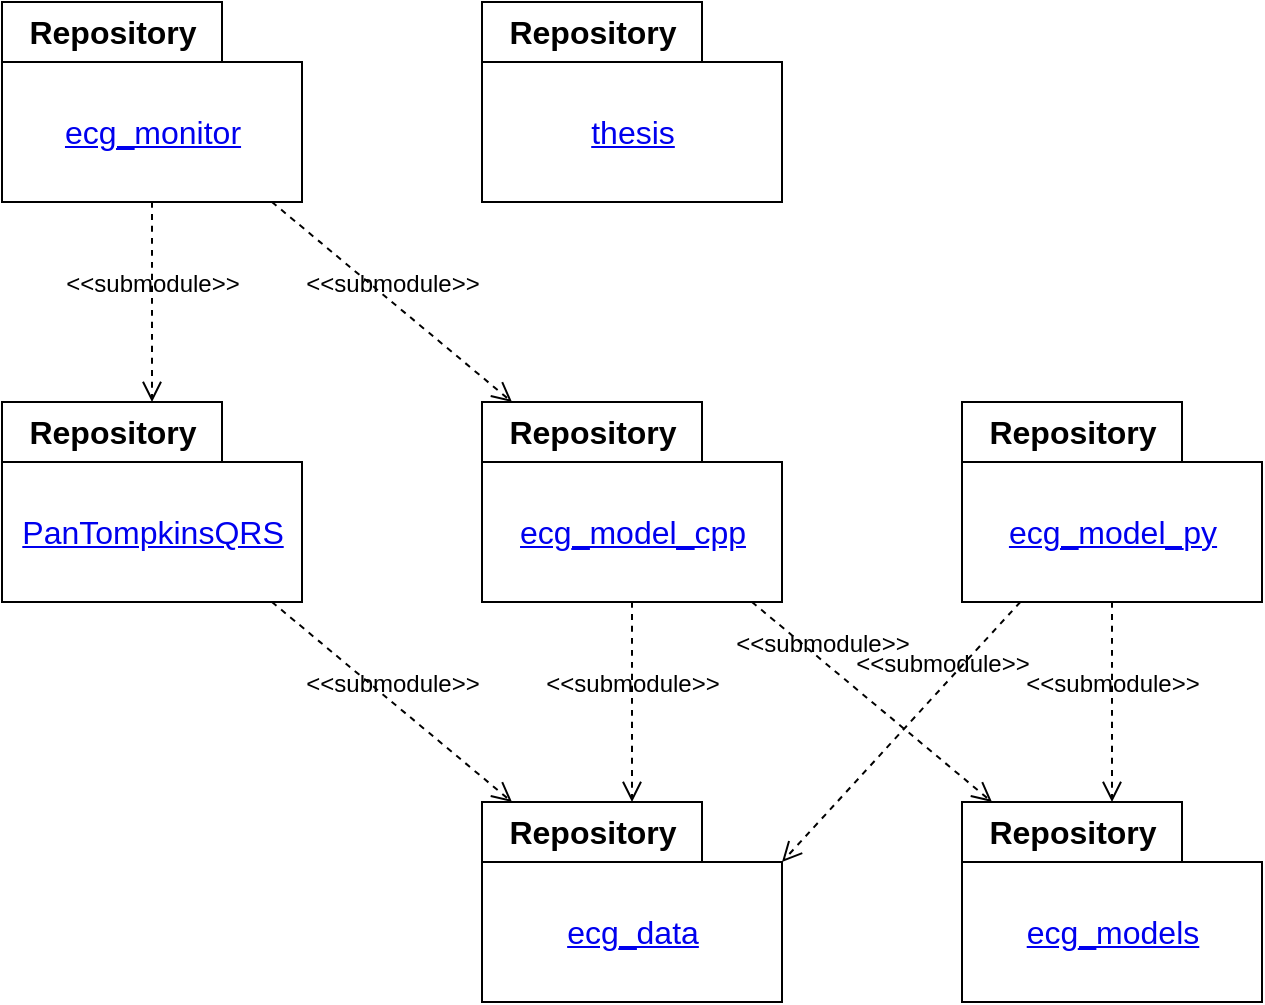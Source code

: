 <mxfile version="20.8.16" type="device"><diagram name="Page-1" id="b5b7bab2-c9e2-2cf4-8b2a-24fd1a2a6d21"><mxGraphModel dx="781" dy="594" grid="1" gridSize="10" guides="1" tooltips="1" connect="1" arrows="1" fold="1" page="1" pageScale="1" pageWidth="827" pageHeight="1169" background="none" math="0" shadow="0"><root><mxCell id="0"/><mxCell id="1" parent="0"/><mxCell id="qo6Ki9K2g0EsqYjg9tbu-9" value="Repository" style="shape=folder;fontStyle=1;tabWidth=110;tabHeight=30;tabPosition=left;html=1;boundedLbl=1;labelInHeader=1;container=1;collapsible=0;fontSize=16;" parent="1" vertex="1"><mxGeometry x="320" y="160" width="150" height="100" as="geometry"/></mxCell><mxCell id="qo6Ki9K2g0EsqYjg9tbu-10" value="&lt;a href=&quot;https://github.com/CCXXXI/thesis&quot;&gt;thesis&lt;/a&gt;" style="html=1;strokeColor=none;resizeWidth=1;resizeHeight=1;fillColor=none;part=1;connectable=0;allowArrows=0;deletable=0;fontSize=16;" parent="qo6Ki9K2g0EsqYjg9tbu-9" vertex="1"><mxGeometry width="150" height="70" relative="1" as="geometry"><mxPoint y="30" as="offset"/></mxGeometry></mxCell><mxCell id="qo6Ki9K2g0EsqYjg9tbu-11" value="Repository" style="shape=folder;fontStyle=1;tabWidth=110;tabHeight=30;tabPosition=left;html=1;boundedLbl=1;labelInHeader=1;container=1;collapsible=0;fontSize=16;" parent="1" vertex="1"><mxGeometry x="320" y="360" width="150" height="100" as="geometry"/></mxCell><mxCell id="qo6Ki9K2g0EsqYjg9tbu-12" value="&lt;a href=&quot;https://github.com/CCXXXI/ecg_model_cpp&quot;&gt;ecg_model_cpp&lt;/a&gt;" style="html=1;strokeColor=none;resizeWidth=1;resizeHeight=1;fillColor=none;part=1;connectable=0;allowArrows=0;deletable=0;fontSize=16;" parent="qo6Ki9K2g0EsqYjg9tbu-11" vertex="1"><mxGeometry width="150" height="70" relative="1" as="geometry"><mxPoint y="30" as="offset"/></mxGeometry></mxCell><mxCell id="qo6Ki9K2g0EsqYjg9tbu-13" value="Repository" style="shape=folder;fontStyle=1;tabWidth=110;tabHeight=30;tabPosition=left;html=1;boundedLbl=1;labelInHeader=1;container=1;collapsible=0;fontSize=16;" parent="1" vertex="1"><mxGeometry x="560" y="360" width="150" height="100" as="geometry"/></mxCell><mxCell id="qo6Ki9K2g0EsqYjg9tbu-14" value="&lt;a href=&quot;https://github.com/CCXXXI/ecg_model_py&quot;&gt;ecg_model_py&lt;/a&gt;" style="html=1;strokeColor=none;resizeWidth=1;resizeHeight=1;fillColor=none;part=1;connectable=0;allowArrows=0;deletable=0;fontSize=16;" parent="qo6Ki9K2g0EsqYjg9tbu-13" vertex="1"><mxGeometry width="150" height="70" relative="1" as="geometry"><mxPoint y="30" as="offset"/></mxGeometry></mxCell><mxCell id="qo6Ki9K2g0EsqYjg9tbu-15" value="Repository" style="shape=folder;fontStyle=1;tabWidth=110;tabHeight=30;tabPosition=left;html=1;boundedLbl=1;labelInHeader=1;container=1;collapsible=0;fontSize=16;" parent="1" vertex="1"><mxGeometry x="560" y="560" width="150" height="100" as="geometry"/></mxCell><mxCell id="qo6Ki9K2g0EsqYjg9tbu-16" value="&lt;a href=&quot;https://github.com/CCXXXI/ecg_models&quot;&gt;ecg_models&lt;/a&gt;" style="html=1;strokeColor=none;resizeWidth=1;resizeHeight=1;fillColor=none;part=1;connectable=0;allowArrows=0;deletable=0;fontSize=16;" parent="qo6Ki9K2g0EsqYjg9tbu-15" vertex="1"><mxGeometry width="150" height="70" relative="1" as="geometry"><mxPoint y="30" as="offset"/></mxGeometry></mxCell><mxCell id="qo6Ki9K2g0EsqYjg9tbu-17" value="Repository" style="shape=folder;fontStyle=1;tabWidth=110;tabHeight=30;tabPosition=left;html=1;boundedLbl=1;labelInHeader=1;container=1;collapsible=0;fontSize=16;" parent="1" vertex="1"><mxGeometry x="80" y="160" width="150" height="100" as="geometry"/></mxCell><mxCell id="qo6Ki9K2g0EsqYjg9tbu-18" value="&lt;a href=&quot;https://github.com/CCXXXI/ecg_monitor&quot;&gt;ecg_monitor&lt;/a&gt;" style="html=1;strokeColor=none;resizeWidth=1;resizeHeight=1;fillColor=none;part=1;connectable=0;allowArrows=0;deletable=0;fontSize=16;" parent="qo6Ki9K2g0EsqYjg9tbu-17" vertex="1"><mxGeometry width="150" height="70" relative="1" as="geometry"><mxPoint y="30" as="offset"/></mxGeometry></mxCell><mxCell id="qo6Ki9K2g0EsqYjg9tbu-19" value="Repository" style="shape=folder;fontStyle=1;tabWidth=110;tabHeight=30;tabPosition=left;html=1;boundedLbl=1;labelInHeader=1;container=1;collapsible=0;fontSize=16;" parent="1" vertex="1"><mxGeometry x="320" y="560" width="150" height="100" as="geometry"/></mxCell><mxCell id="qo6Ki9K2g0EsqYjg9tbu-20" value="&lt;a href=&quot;https://github.com/CCXXXI/ecg_data&quot;&gt;ecg_data&lt;/a&gt;" style="html=1;strokeColor=none;resizeWidth=1;resizeHeight=1;fillColor=none;part=1;connectable=0;allowArrows=0;deletable=0;fontSize=16;" parent="qo6Ki9K2g0EsqYjg9tbu-19" vertex="1"><mxGeometry width="150" height="70" relative="1" as="geometry"><mxPoint y="30" as="offset"/></mxGeometry></mxCell><mxCell id="vDXeJx4EeZxr2m7oOadC-1" value="Repository" style="shape=folder;fontStyle=1;tabWidth=110;tabHeight=30;tabPosition=left;html=1;boundedLbl=1;labelInHeader=1;container=1;collapsible=0;fontSize=16;" parent="1" vertex="1"><mxGeometry x="80" y="360" width="150" height="100" as="geometry"/></mxCell><mxCell id="vDXeJx4EeZxr2m7oOadC-2" value="&lt;a href=&quot;https://github.com/CCXXXI/PanTompkinsQRS&quot;&gt;PanTompkinsQRS&lt;/a&gt;" style="html=1;strokeColor=none;resizeWidth=1;resizeHeight=1;fillColor=none;part=1;connectable=0;allowArrows=0;deletable=0;fontSize=16;" parent="vDXeJx4EeZxr2m7oOadC-1" vertex="1"><mxGeometry width="150" height="70" relative="1" as="geometry"><mxPoint y="30" as="offset"/></mxGeometry></mxCell><mxCell id="vDXeJx4EeZxr2m7oOadC-3" value="&amp;lt;&amp;lt;submodule&amp;gt;&amp;gt;" style="endArrow=open;startArrow=none;endFill=0;startFill=0;endSize=8;html=1;verticalAlign=bottom;dashed=1;labelBackgroundColor=none;rounded=0;fontSize=12;curved=1;" parent="1" source="vDXeJx4EeZxr2m7oOadC-1" target="qo6Ki9K2g0EsqYjg9tbu-19" edge="1"><mxGeometry width="160" relative="1" as="geometry"><mxPoint x="90" y="750" as="sourcePoint"/><mxPoint x="250" y="750" as="targetPoint"/></mxGeometry></mxCell><mxCell id="vDXeJx4EeZxr2m7oOadC-5" value="&amp;lt;&amp;lt;submodule&amp;gt;&amp;gt;" style="endArrow=open;startArrow=none;endFill=0;startFill=0;endSize=8;html=1;verticalAlign=bottom;dashed=1;labelBackgroundColor=none;rounded=0;fontSize=12;curved=1;" parent="1" source="qo6Ki9K2g0EsqYjg9tbu-11" target="qo6Ki9K2g0EsqYjg9tbu-19" edge="1"><mxGeometry width="160" relative="1" as="geometry"><mxPoint x="100" y="760" as="sourcePoint"/><mxPoint x="260" y="760" as="targetPoint"/></mxGeometry></mxCell><mxCell id="vDXeJx4EeZxr2m7oOadC-6" value="&amp;lt;&amp;lt;submodule&amp;gt;&amp;gt;" style="endArrow=open;startArrow=none;endFill=0;startFill=0;endSize=8;html=1;verticalAlign=bottom;dashed=1;labelBackgroundColor=none;rounded=0;fontSize=12;curved=1;entryX=0;entryY=0;entryDx=150;entryDy=30;entryPerimeter=0;" parent="1" source="qo6Ki9K2g0EsqYjg9tbu-13" target="qo6Ki9K2g0EsqYjg9tbu-19" edge="1"><mxGeometry x="-0.365" y="-2" width="160" relative="1" as="geometry"><mxPoint x="110" y="770" as="sourcePoint"/><mxPoint x="455" y="560" as="targetPoint"/><mxPoint as="offset"/></mxGeometry></mxCell><mxCell id="vDXeJx4EeZxr2m7oOadC-7" value="&amp;lt;&amp;lt;submodule&amp;gt;&amp;gt;" style="endArrow=open;startArrow=none;endFill=0;startFill=0;endSize=8;html=1;verticalAlign=bottom;dashed=1;labelBackgroundColor=none;rounded=0;fontSize=12;curved=1;" parent="1" source="qo6Ki9K2g0EsqYjg9tbu-13" target="qo6Ki9K2g0EsqYjg9tbu-15" edge="1"><mxGeometry width="160" relative="1" as="geometry"><mxPoint x="120" y="780" as="sourcePoint"/><mxPoint x="280" y="780" as="targetPoint"/></mxGeometry></mxCell><mxCell id="vDXeJx4EeZxr2m7oOadC-8" value="&amp;lt;&amp;lt;submodule&amp;gt;&amp;gt;" style="endArrow=open;startArrow=none;endFill=0;startFill=0;endSize=8;html=1;verticalAlign=bottom;dashed=1;labelBackgroundColor=none;rounded=0;fontSize=12;curved=1;" parent="1" source="qo6Ki9K2g0EsqYjg9tbu-11" target="qo6Ki9K2g0EsqYjg9tbu-15" edge="1"><mxGeometry x="-0.41" y="-1" width="160" relative="1" as="geometry"><mxPoint x="130" y="790" as="sourcePoint"/><mxPoint x="290" y="790" as="targetPoint"/><mxPoint as="offset"/></mxGeometry></mxCell><mxCell id="vDXeJx4EeZxr2m7oOadC-9" value="&amp;lt;&amp;lt;submodule&amp;gt;&amp;gt;" style="endArrow=open;startArrow=none;endFill=0;startFill=0;endSize=8;html=1;verticalAlign=bottom;dashed=1;labelBackgroundColor=none;rounded=0;fontSize=12;curved=1;" parent="1" source="qo6Ki9K2g0EsqYjg9tbu-17" target="vDXeJx4EeZxr2m7oOadC-1" edge="1"><mxGeometry width="160" relative="1" as="geometry"><mxPoint x="140" y="800" as="sourcePoint"/><mxPoint x="300" y="800" as="targetPoint"/></mxGeometry></mxCell><mxCell id="vDXeJx4EeZxr2m7oOadC-10" value="&amp;lt;&amp;lt;submodule&amp;gt;&amp;gt;" style="endArrow=open;startArrow=none;endFill=0;startFill=0;endSize=8;html=1;verticalAlign=bottom;dashed=1;labelBackgroundColor=none;rounded=0;fontSize=12;curved=1;" parent="1" source="qo6Ki9K2g0EsqYjg9tbu-17" target="qo6Ki9K2g0EsqYjg9tbu-11" edge="1"><mxGeometry width="160" relative="1" as="geometry"><mxPoint x="150" y="810" as="sourcePoint"/><mxPoint x="310" y="810" as="targetPoint"/></mxGeometry></mxCell></root></mxGraphModel></diagram></mxfile>
